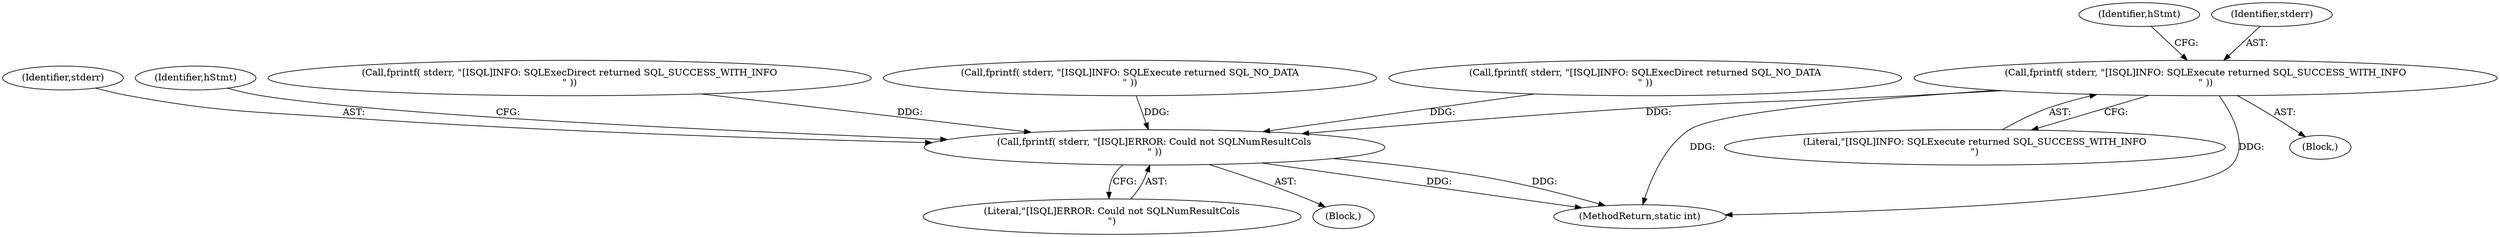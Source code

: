 digraph "0_unixODBC_45ef78e037f578b15fc58938a3a3251655e71d6f#diff-d52750c7ba4e594410438569d8e2963aL24_1@API" {
"1000249" [label="(Call,fprintf( stderr, \"[ISQL]INFO: SQLExecute returned SQL_SUCCESS_WITH_INFO\n\" ))"];
"1000288" [label="(Call,fprintf( stderr, \"[ISQL]ERROR: Could not SQLNumResultCols\n\" ))"];
"1000281" [label="(Block,)"];
"1000289" [label="(Identifier,stderr)"];
"1000359" [label="(MethodReturn,static int)"];
"1000292" [label="(Identifier,hStmt)"];
"1000288" [label="(Call,fprintf( stderr, \"[ISQL]ERROR: Could not SQLNumResultCols\n\" ))"];
"1000178" [label="(Call,fprintf( stderr, \"[ISQL]INFO: SQLExecDirect returned SQL_SUCCESS_WITH_INFO\n\" ))"];
"1000242" [label="(Block,)"];
"1000234" [label="(Call,fprintf( stderr, \"[ISQL]INFO: SQLExecute returned SQL_NO_DATA\n\" ))"];
"1000249" [label="(Call,fprintf( stderr, \"[ISQL]INFO: SQLExecute returned SQL_SUCCESS_WITH_INFO\n\" ))"];
"1000277" [label="(Identifier,hStmt)"];
"1000251" [label="(Literal,\"[ISQL]INFO: SQLExecute returned SQL_SUCCESS_WITH_INFO\n\")"];
"1000250" [label="(Identifier,stderr)"];
"1000290" [label="(Literal,\"[ISQL]ERROR: Could not SQLNumResultCols\n\")"];
"1000163" [label="(Call,fprintf( stderr, \"[ISQL]INFO: SQLExecDirect returned SQL_NO_DATA\n\" ))"];
"1000249" -> "1000242"  [label="AST: "];
"1000249" -> "1000251"  [label="CFG: "];
"1000250" -> "1000249"  [label="AST: "];
"1000251" -> "1000249"  [label="AST: "];
"1000277" -> "1000249"  [label="CFG: "];
"1000249" -> "1000359"  [label="DDG: "];
"1000249" -> "1000359"  [label="DDG: "];
"1000249" -> "1000288"  [label="DDG: "];
"1000288" -> "1000281"  [label="AST: "];
"1000288" -> "1000290"  [label="CFG: "];
"1000289" -> "1000288"  [label="AST: "];
"1000290" -> "1000288"  [label="AST: "];
"1000292" -> "1000288"  [label="CFG: "];
"1000288" -> "1000359"  [label="DDG: "];
"1000288" -> "1000359"  [label="DDG: "];
"1000163" -> "1000288"  [label="DDG: "];
"1000234" -> "1000288"  [label="DDG: "];
"1000178" -> "1000288"  [label="DDG: "];
}
